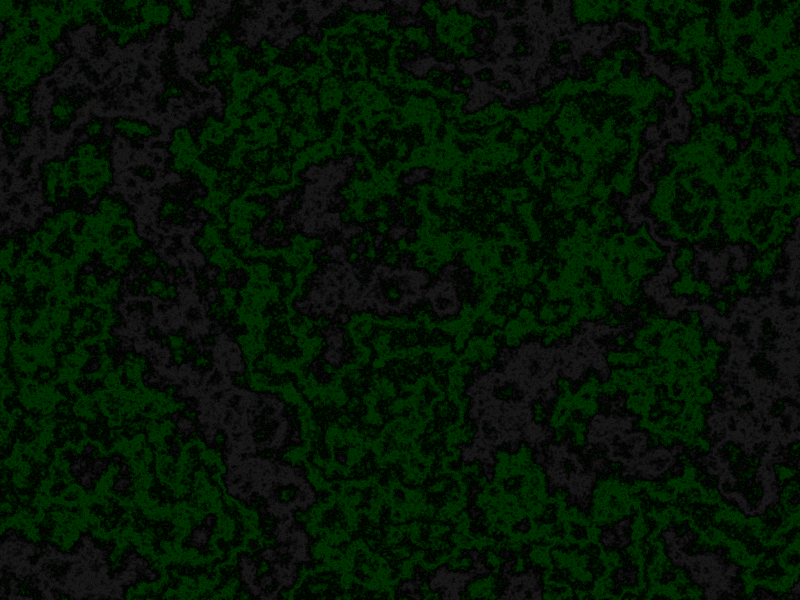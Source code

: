/////////////////////////////////////////////
//
//     ~~ [ Quarks ] ~~
//        version 2 out of 2
//
//  by Michael Scharrer
//  https://mscharrer.net
//
/////////////////////////////////////////////

#version 3.6;

global_settings { max_trace_level 16}

camera{
	right 1.5 * x * image_width/image_height
	up 1.5 * y
	location <0,0,-5>
	look_at <0,0,0>
}

//filter
box{
	<-10,-10,-4.5>
	<10,10,-4>
	no_reflection
	no_shadow
	pigment {
		marble
		turbulence 20
		lambda 4
		octaves 30
		frequency 0.1
		color_map {
			[0.00 color <0.0, 0.0, 0.0, 0.8, 0.8>]
			[0.33 color <0.0, 0.2, 0.0, 0.7, 0.7>]
			[0.66 color <0.0, 0.0, 0.0, 1.0, 1.0>]
			[1.00 color <0.1, 0.1, 0.1, 0.6, 0.6>]
		}
		rotate 45*z
	}
	normal{
			bumps 0.02
			scale 0.02
		}
	interior{
		ior 1.5
	}
}

#macro quark_texture (quark_color)
		pigment{
			color
			rgb 0.1 + 0.3 * quark_color
		}
		finish{
			reflection 0.7
			ambient 1
		}
		normal{
			bumps 0.01
			scale 0.001
		}
#end

union{
	//quarks
	sphere{
		<0,sqrt(3),0>
		1
		quark_texture(<1,0,0>)
	}
	sphere{
		<-1,0,0>
		1
		quark_texture(<0,1,0>)
	}
	sphere{
		<1,0,0>
		1
		quark_texture(<0,0,1>)
	}
	
	//bonds
	sphere{
		<0,sqrt(3)/3,0>
		0.05
		quark_texture(<4,5,4>)
		no_image
	}
	sphere{
		<0,sqrt(3)/3,-1>
		0.08
		quark_texture(<2,3,2>)
		no_image
	}
	
	//height adjustment
	translate <0,-sqrt(3)/2,0>
}

//hull
cylinder{
	<0,0,10>
	<0,0,-15>
	10
	finish{
		reflection 0.8
		ambient 1
	}
	normal{
		bumps 0.05
		scale 0.001
	}
	hollow
}